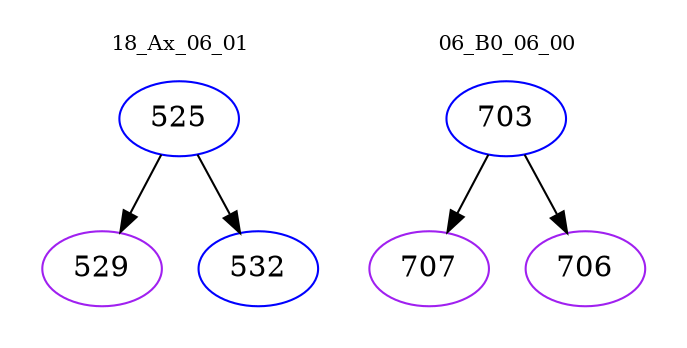 digraph{
subgraph cluster_0 {
color = white
label = "18_Ax_06_01";
fontsize=10;
T0_525 [label="525", color="blue"]
T0_525 -> T0_529 [color="black"]
T0_529 [label="529", color="purple"]
T0_525 -> T0_532 [color="black"]
T0_532 [label="532", color="blue"]
}
subgraph cluster_1 {
color = white
label = "06_B0_06_00";
fontsize=10;
T1_703 [label="703", color="blue"]
T1_703 -> T1_707 [color="black"]
T1_707 [label="707", color="purple"]
T1_703 -> T1_706 [color="black"]
T1_706 [label="706", color="purple"]
}
}
